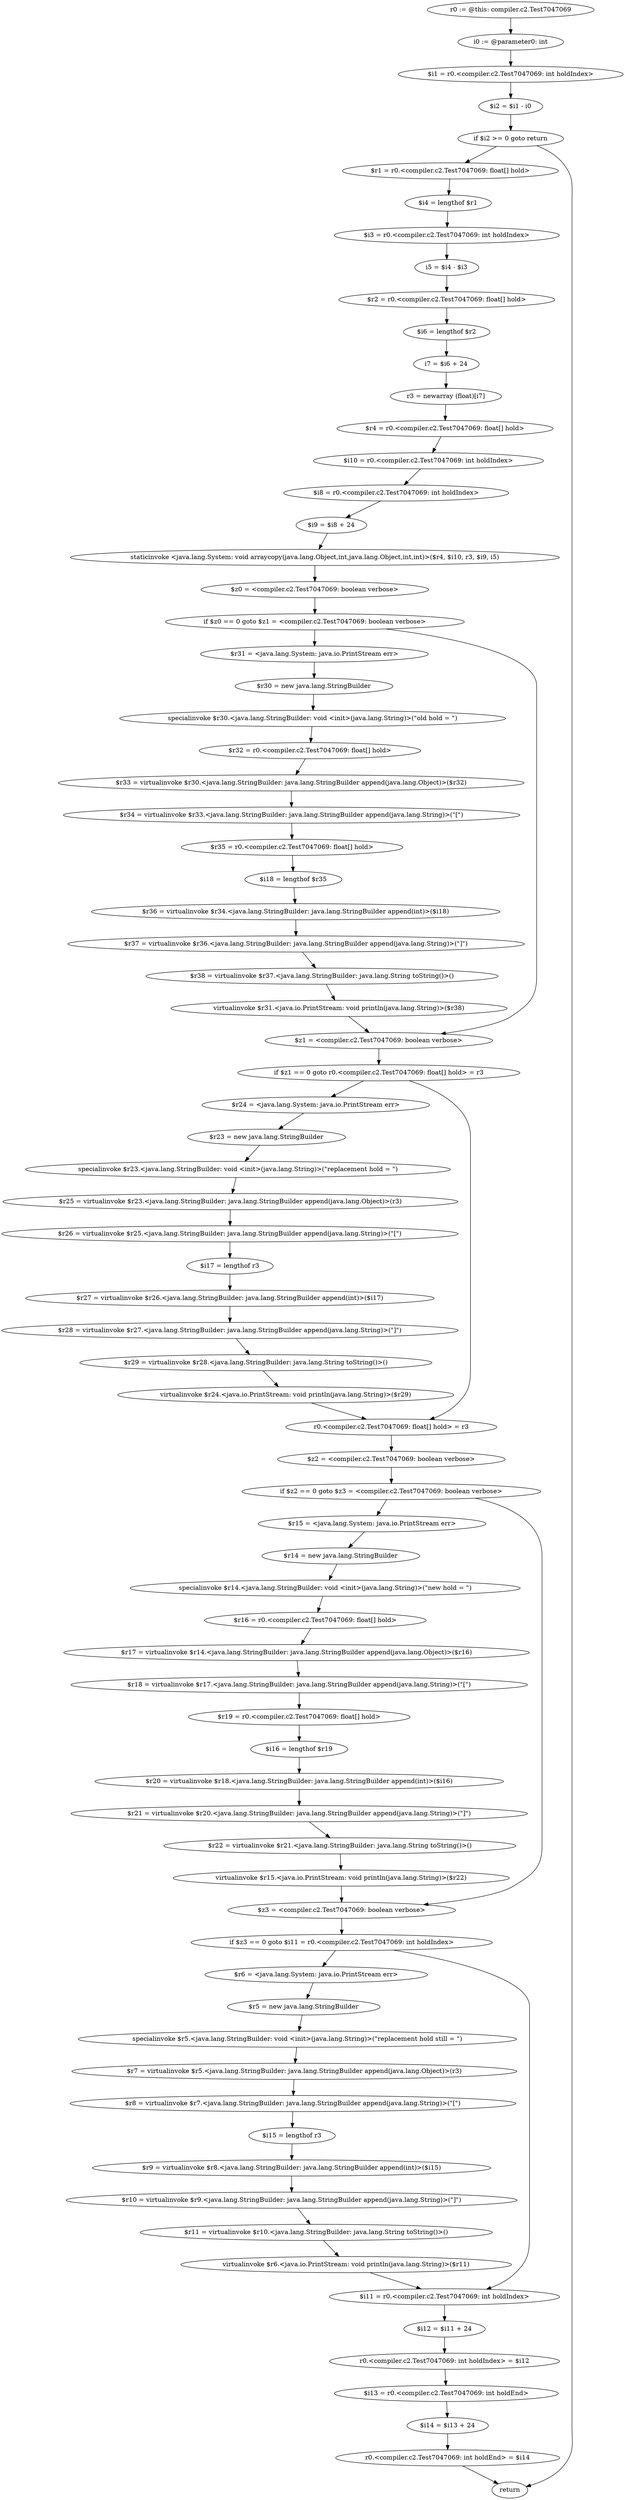 digraph "unitGraph" {
    "r0 := @this: compiler.c2.Test7047069"
    "i0 := @parameter0: int"
    "$i1 = r0.<compiler.c2.Test7047069: int holdIndex>"
    "$i2 = $i1 - i0"
    "if $i2 >= 0 goto return"
    "$r1 = r0.<compiler.c2.Test7047069: float[] hold>"
    "$i4 = lengthof $r1"
    "$i3 = r0.<compiler.c2.Test7047069: int holdIndex>"
    "i5 = $i4 - $i3"
    "$r2 = r0.<compiler.c2.Test7047069: float[] hold>"
    "$i6 = lengthof $r2"
    "i7 = $i6 + 24"
    "r3 = newarray (float)[i7]"
    "$r4 = r0.<compiler.c2.Test7047069: float[] hold>"
    "$i10 = r0.<compiler.c2.Test7047069: int holdIndex>"
    "$i8 = r0.<compiler.c2.Test7047069: int holdIndex>"
    "$i9 = $i8 + 24"
    "staticinvoke <java.lang.System: void arraycopy(java.lang.Object,int,java.lang.Object,int,int)>($r4, $i10, r3, $i9, i5)"
    "$z0 = <compiler.c2.Test7047069: boolean verbose>"
    "if $z0 == 0 goto $z1 = <compiler.c2.Test7047069: boolean verbose>"
    "$r31 = <java.lang.System: java.io.PrintStream err>"
    "$r30 = new java.lang.StringBuilder"
    "specialinvoke $r30.<java.lang.StringBuilder: void <init>(java.lang.String)>(\"old hold = \")"
    "$r32 = r0.<compiler.c2.Test7047069: float[] hold>"
    "$r33 = virtualinvoke $r30.<java.lang.StringBuilder: java.lang.StringBuilder append(java.lang.Object)>($r32)"
    "$r34 = virtualinvoke $r33.<java.lang.StringBuilder: java.lang.StringBuilder append(java.lang.String)>(\"[\")"
    "$r35 = r0.<compiler.c2.Test7047069: float[] hold>"
    "$i18 = lengthof $r35"
    "$r36 = virtualinvoke $r34.<java.lang.StringBuilder: java.lang.StringBuilder append(int)>($i18)"
    "$r37 = virtualinvoke $r36.<java.lang.StringBuilder: java.lang.StringBuilder append(java.lang.String)>(\"]\")"
    "$r38 = virtualinvoke $r37.<java.lang.StringBuilder: java.lang.String toString()>()"
    "virtualinvoke $r31.<java.io.PrintStream: void println(java.lang.String)>($r38)"
    "$z1 = <compiler.c2.Test7047069: boolean verbose>"
    "if $z1 == 0 goto r0.<compiler.c2.Test7047069: float[] hold> = r3"
    "$r24 = <java.lang.System: java.io.PrintStream err>"
    "$r23 = new java.lang.StringBuilder"
    "specialinvoke $r23.<java.lang.StringBuilder: void <init>(java.lang.String)>(\"replacement hold = \")"
    "$r25 = virtualinvoke $r23.<java.lang.StringBuilder: java.lang.StringBuilder append(java.lang.Object)>(r3)"
    "$r26 = virtualinvoke $r25.<java.lang.StringBuilder: java.lang.StringBuilder append(java.lang.String)>(\"[\")"
    "$i17 = lengthof r3"
    "$r27 = virtualinvoke $r26.<java.lang.StringBuilder: java.lang.StringBuilder append(int)>($i17)"
    "$r28 = virtualinvoke $r27.<java.lang.StringBuilder: java.lang.StringBuilder append(java.lang.String)>(\"]\")"
    "$r29 = virtualinvoke $r28.<java.lang.StringBuilder: java.lang.String toString()>()"
    "virtualinvoke $r24.<java.io.PrintStream: void println(java.lang.String)>($r29)"
    "r0.<compiler.c2.Test7047069: float[] hold> = r3"
    "$z2 = <compiler.c2.Test7047069: boolean verbose>"
    "if $z2 == 0 goto $z3 = <compiler.c2.Test7047069: boolean verbose>"
    "$r15 = <java.lang.System: java.io.PrintStream err>"
    "$r14 = new java.lang.StringBuilder"
    "specialinvoke $r14.<java.lang.StringBuilder: void <init>(java.lang.String)>(\"new hold = \")"
    "$r16 = r0.<compiler.c2.Test7047069: float[] hold>"
    "$r17 = virtualinvoke $r14.<java.lang.StringBuilder: java.lang.StringBuilder append(java.lang.Object)>($r16)"
    "$r18 = virtualinvoke $r17.<java.lang.StringBuilder: java.lang.StringBuilder append(java.lang.String)>(\"[\")"
    "$r19 = r0.<compiler.c2.Test7047069: float[] hold>"
    "$i16 = lengthof $r19"
    "$r20 = virtualinvoke $r18.<java.lang.StringBuilder: java.lang.StringBuilder append(int)>($i16)"
    "$r21 = virtualinvoke $r20.<java.lang.StringBuilder: java.lang.StringBuilder append(java.lang.String)>(\"]\")"
    "$r22 = virtualinvoke $r21.<java.lang.StringBuilder: java.lang.String toString()>()"
    "virtualinvoke $r15.<java.io.PrintStream: void println(java.lang.String)>($r22)"
    "$z3 = <compiler.c2.Test7047069: boolean verbose>"
    "if $z3 == 0 goto $i11 = r0.<compiler.c2.Test7047069: int holdIndex>"
    "$r6 = <java.lang.System: java.io.PrintStream err>"
    "$r5 = new java.lang.StringBuilder"
    "specialinvoke $r5.<java.lang.StringBuilder: void <init>(java.lang.String)>(\"replacement hold still = \")"
    "$r7 = virtualinvoke $r5.<java.lang.StringBuilder: java.lang.StringBuilder append(java.lang.Object)>(r3)"
    "$r8 = virtualinvoke $r7.<java.lang.StringBuilder: java.lang.StringBuilder append(java.lang.String)>(\"[\")"
    "$i15 = lengthof r3"
    "$r9 = virtualinvoke $r8.<java.lang.StringBuilder: java.lang.StringBuilder append(int)>($i15)"
    "$r10 = virtualinvoke $r9.<java.lang.StringBuilder: java.lang.StringBuilder append(java.lang.String)>(\"]\")"
    "$r11 = virtualinvoke $r10.<java.lang.StringBuilder: java.lang.String toString()>()"
    "virtualinvoke $r6.<java.io.PrintStream: void println(java.lang.String)>($r11)"
    "$i11 = r0.<compiler.c2.Test7047069: int holdIndex>"
    "$i12 = $i11 + 24"
    "r0.<compiler.c2.Test7047069: int holdIndex> = $i12"
    "$i13 = r0.<compiler.c2.Test7047069: int holdEnd>"
    "$i14 = $i13 + 24"
    "r0.<compiler.c2.Test7047069: int holdEnd> = $i14"
    "return"
    "r0 := @this: compiler.c2.Test7047069"->"i0 := @parameter0: int";
    "i0 := @parameter0: int"->"$i1 = r0.<compiler.c2.Test7047069: int holdIndex>";
    "$i1 = r0.<compiler.c2.Test7047069: int holdIndex>"->"$i2 = $i1 - i0";
    "$i2 = $i1 - i0"->"if $i2 >= 0 goto return";
    "if $i2 >= 0 goto return"->"$r1 = r0.<compiler.c2.Test7047069: float[] hold>";
    "if $i2 >= 0 goto return"->"return";
    "$r1 = r0.<compiler.c2.Test7047069: float[] hold>"->"$i4 = lengthof $r1";
    "$i4 = lengthof $r1"->"$i3 = r0.<compiler.c2.Test7047069: int holdIndex>";
    "$i3 = r0.<compiler.c2.Test7047069: int holdIndex>"->"i5 = $i4 - $i3";
    "i5 = $i4 - $i3"->"$r2 = r0.<compiler.c2.Test7047069: float[] hold>";
    "$r2 = r0.<compiler.c2.Test7047069: float[] hold>"->"$i6 = lengthof $r2";
    "$i6 = lengthof $r2"->"i7 = $i6 + 24";
    "i7 = $i6 + 24"->"r3 = newarray (float)[i7]";
    "r3 = newarray (float)[i7]"->"$r4 = r0.<compiler.c2.Test7047069: float[] hold>";
    "$r4 = r0.<compiler.c2.Test7047069: float[] hold>"->"$i10 = r0.<compiler.c2.Test7047069: int holdIndex>";
    "$i10 = r0.<compiler.c2.Test7047069: int holdIndex>"->"$i8 = r0.<compiler.c2.Test7047069: int holdIndex>";
    "$i8 = r0.<compiler.c2.Test7047069: int holdIndex>"->"$i9 = $i8 + 24";
    "$i9 = $i8 + 24"->"staticinvoke <java.lang.System: void arraycopy(java.lang.Object,int,java.lang.Object,int,int)>($r4, $i10, r3, $i9, i5)";
    "staticinvoke <java.lang.System: void arraycopy(java.lang.Object,int,java.lang.Object,int,int)>($r4, $i10, r3, $i9, i5)"->"$z0 = <compiler.c2.Test7047069: boolean verbose>";
    "$z0 = <compiler.c2.Test7047069: boolean verbose>"->"if $z0 == 0 goto $z1 = <compiler.c2.Test7047069: boolean verbose>";
    "if $z0 == 0 goto $z1 = <compiler.c2.Test7047069: boolean verbose>"->"$r31 = <java.lang.System: java.io.PrintStream err>";
    "if $z0 == 0 goto $z1 = <compiler.c2.Test7047069: boolean verbose>"->"$z1 = <compiler.c2.Test7047069: boolean verbose>";
    "$r31 = <java.lang.System: java.io.PrintStream err>"->"$r30 = new java.lang.StringBuilder";
    "$r30 = new java.lang.StringBuilder"->"specialinvoke $r30.<java.lang.StringBuilder: void <init>(java.lang.String)>(\"old hold = \")";
    "specialinvoke $r30.<java.lang.StringBuilder: void <init>(java.lang.String)>(\"old hold = \")"->"$r32 = r0.<compiler.c2.Test7047069: float[] hold>";
    "$r32 = r0.<compiler.c2.Test7047069: float[] hold>"->"$r33 = virtualinvoke $r30.<java.lang.StringBuilder: java.lang.StringBuilder append(java.lang.Object)>($r32)";
    "$r33 = virtualinvoke $r30.<java.lang.StringBuilder: java.lang.StringBuilder append(java.lang.Object)>($r32)"->"$r34 = virtualinvoke $r33.<java.lang.StringBuilder: java.lang.StringBuilder append(java.lang.String)>(\"[\")";
    "$r34 = virtualinvoke $r33.<java.lang.StringBuilder: java.lang.StringBuilder append(java.lang.String)>(\"[\")"->"$r35 = r0.<compiler.c2.Test7047069: float[] hold>";
    "$r35 = r0.<compiler.c2.Test7047069: float[] hold>"->"$i18 = lengthof $r35";
    "$i18 = lengthof $r35"->"$r36 = virtualinvoke $r34.<java.lang.StringBuilder: java.lang.StringBuilder append(int)>($i18)";
    "$r36 = virtualinvoke $r34.<java.lang.StringBuilder: java.lang.StringBuilder append(int)>($i18)"->"$r37 = virtualinvoke $r36.<java.lang.StringBuilder: java.lang.StringBuilder append(java.lang.String)>(\"]\")";
    "$r37 = virtualinvoke $r36.<java.lang.StringBuilder: java.lang.StringBuilder append(java.lang.String)>(\"]\")"->"$r38 = virtualinvoke $r37.<java.lang.StringBuilder: java.lang.String toString()>()";
    "$r38 = virtualinvoke $r37.<java.lang.StringBuilder: java.lang.String toString()>()"->"virtualinvoke $r31.<java.io.PrintStream: void println(java.lang.String)>($r38)";
    "virtualinvoke $r31.<java.io.PrintStream: void println(java.lang.String)>($r38)"->"$z1 = <compiler.c2.Test7047069: boolean verbose>";
    "$z1 = <compiler.c2.Test7047069: boolean verbose>"->"if $z1 == 0 goto r0.<compiler.c2.Test7047069: float[] hold> = r3";
    "if $z1 == 0 goto r0.<compiler.c2.Test7047069: float[] hold> = r3"->"$r24 = <java.lang.System: java.io.PrintStream err>";
    "if $z1 == 0 goto r0.<compiler.c2.Test7047069: float[] hold> = r3"->"r0.<compiler.c2.Test7047069: float[] hold> = r3";
    "$r24 = <java.lang.System: java.io.PrintStream err>"->"$r23 = new java.lang.StringBuilder";
    "$r23 = new java.lang.StringBuilder"->"specialinvoke $r23.<java.lang.StringBuilder: void <init>(java.lang.String)>(\"replacement hold = \")";
    "specialinvoke $r23.<java.lang.StringBuilder: void <init>(java.lang.String)>(\"replacement hold = \")"->"$r25 = virtualinvoke $r23.<java.lang.StringBuilder: java.lang.StringBuilder append(java.lang.Object)>(r3)";
    "$r25 = virtualinvoke $r23.<java.lang.StringBuilder: java.lang.StringBuilder append(java.lang.Object)>(r3)"->"$r26 = virtualinvoke $r25.<java.lang.StringBuilder: java.lang.StringBuilder append(java.lang.String)>(\"[\")";
    "$r26 = virtualinvoke $r25.<java.lang.StringBuilder: java.lang.StringBuilder append(java.lang.String)>(\"[\")"->"$i17 = lengthof r3";
    "$i17 = lengthof r3"->"$r27 = virtualinvoke $r26.<java.lang.StringBuilder: java.lang.StringBuilder append(int)>($i17)";
    "$r27 = virtualinvoke $r26.<java.lang.StringBuilder: java.lang.StringBuilder append(int)>($i17)"->"$r28 = virtualinvoke $r27.<java.lang.StringBuilder: java.lang.StringBuilder append(java.lang.String)>(\"]\")";
    "$r28 = virtualinvoke $r27.<java.lang.StringBuilder: java.lang.StringBuilder append(java.lang.String)>(\"]\")"->"$r29 = virtualinvoke $r28.<java.lang.StringBuilder: java.lang.String toString()>()";
    "$r29 = virtualinvoke $r28.<java.lang.StringBuilder: java.lang.String toString()>()"->"virtualinvoke $r24.<java.io.PrintStream: void println(java.lang.String)>($r29)";
    "virtualinvoke $r24.<java.io.PrintStream: void println(java.lang.String)>($r29)"->"r0.<compiler.c2.Test7047069: float[] hold> = r3";
    "r0.<compiler.c2.Test7047069: float[] hold> = r3"->"$z2 = <compiler.c2.Test7047069: boolean verbose>";
    "$z2 = <compiler.c2.Test7047069: boolean verbose>"->"if $z2 == 0 goto $z3 = <compiler.c2.Test7047069: boolean verbose>";
    "if $z2 == 0 goto $z3 = <compiler.c2.Test7047069: boolean verbose>"->"$r15 = <java.lang.System: java.io.PrintStream err>";
    "if $z2 == 0 goto $z3 = <compiler.c2.Test7047069: boolean verbose>"->"$z3 = <compiler.c2.Test7047069: boolean verbose>";
    "$r15 = <java.lang.System: java.io.PrintStream err>"->"$r14 = new java.lang.StringBuilder";
    "$r14 = new java.lang.StringBuilder"->"specialinvoke $r14.<java.lang.StringBuilder: void <init>(java.lang.String)>(\"new hold = \")";
    "specialinvoke $r14.<java.lang.StringBuilder: void <init>(java.lang.String)>(\"new hold = \")"->"$r16 = r0.<compiler.c2.Test7047069: float[] hold>";
    "$r16 = r0.<compiler.c2.Test7047069: float[] hold>"->"$r17 = virtualinvoke $r14.<java.lang.StringBuilder: java.lang.StringBuilder append(java.lang.Object)>($r16)";
    "$r17 = virtualinvoke $r14.<java.lang.StringBuilder: java.lang.StringBuilder append(java.lang.Object)>($r16)"->"$r18 = virtualinvoke $r17.<java.lang.StringBuilder: java.lang.StringBuilder append(java.lang.String)>(\"[\")";
    "$r18 = virtualinvoke $r17.<java.lang.StringBuilder: java.lang.StringBuilder append(java.lang.String)>(\"[\")"->"$r19 = r0.<compiler.c2.Test7047069: float[] hold>";
    "$r19 = r0.<compiler.c2.Test7047069: float[] hold>"->"$i16 = lengthof $r19";
    "$i16 = lengthof $r19"->"$r20 = virtualinvoke $r18.<java.lang.StringBuilder: java.lang.StringBuilder append(int)>($i16)";
    "$r20 = virtualinvoke $r18.<java.lang.StringBuilder: java.lang.StringBuilder append(int)>($i16)"->"$r21 = virtualinvoke $r20.<java.lang.StringBuilder: java.lang.StringBuilder append(java.lang.String)>(\"]\")";
    "$r21 = virtualinvoke $r20.<java.lang.StringBuilder: java.lang.StringBuilder append(java.lang.String)>(\"]\")"->"$r22 = virtualinvoke $r21.<java.lang.StringBuilder: java.lang.String toString()>()";
    "$r22 = virtualinvoke $r21.<java.lang.StringBuilder: java.lang.String toString()>()"->"virtualinvoke $r15.<java.io.PrintStream: void println(java.lang.String)>($r22)";
    "virtualinvoke $r15.<java.io.PrintStream: void println(java.lang.String)>($r22)"->"$z3 = <compiler.c2.Test7047069: boolean verbose>";
    "$z3 = <compiler.c2.Test7047069: boolean verbose>"->"if $z3 == 0 goto $i11 = r0.<compiler.c2.Test7047069: int holdIndex>";
    "if $z3 == 0 goto $i11 = r0.<compiler.c2.Test7047069: int holdIndex>"->"$r6 = <java.lang.System: java.io.PrintStream err>";
    "if $z3 == 0 goto $i11 = r0.<compiler.c2.Test7047069: int holdIndex>"->"$i11 = r0.<compiler.c2.Test7047069: int holdIndex>";
    "$r6 = <java.lang.System: java.io.PrintStream err>"->"$r5 = new java.lang.StringBuilder";
    "$r5 = new java.lang.StringBuilder"->"specialinvoke $r5.<java.lang.StringBuilder: void <init>(java.lang.String)>(\"replacement hold still = \")";
    "specialinvoke $r5.<java.lang.StringBuilder: void <init>(java.lang.String)>(\"replacement hold still = \")"->"$r7 = virtualinvoke $r5.<java.lang.StringBuilder: java.lang.StringBuilder append(java.lang.Object)>(r3)";
    "$r7 = virtualinvoke $r5.<java.lang.StringBuilder: java.lang.StringBuilder append(java.lang.Object)>(r3)"->"$r8 = virtualinvoke $r7.<java.lang.StringBuilder: java.lang.StringBuilder append(java.lang.String)>(\"[\")";
    "$r8 = virtualinvoke $r7.<java.lang.StringBuilder: java.lang.StringBuilder append(java.lang.String)>(\"[\")"->"$i15 = lengthof r3";
    "$i15 = lengthof r3"->"$r9 = virtualinvoke $r8.<java.lang.StringBuilder: java.lang.StringBuilder append(int)>($i15)";
    "$r9 = virtualinvoke $r8.<java.lang.StringBuilder: java.lang.StringBuilder append(int)>($i15)"->"$r10 = virtualinvoke $r9.<java.lang.StringBuilder: java.lang.StringBuilder append(java.lang.String)>(\"]\")";
    "$r10 = virtualinvoke $r9.<java.lang.StringBuilder: java.lang.StringBuilder append(java.lang.String)>(\"]\")"->"$r11 = virtualinvoke $r10.<java.lang.StringBuilder: java.lang.String toString()>()";
    "$r11 = virtualinvoke $r10.<java.lang.StringBuilder: java.lang.String toString()>()"->"virtualinvoke $r6.<java.io.PrintStream: void println(java.lang.String)>($r11)";
    "virtualinvoke $r6.<java.io.PrintStream: void println(java.lang.String)>($r11)"->"$i11 = r0.<compiler.c2.Test7047069: int holdIndex>";
    "$i11 = r0.<compiler.c2.Test7047069: int holdIndex>"->"$i12 = $i11 + 24";
    "$i12 = $i11 + 24"->"r0.<compiler.c2.Test7047069: int holdIndex> = $i12";
    "r0.<compiler.c2.Test7047069: int holdIndex> = $i12"->"$i13 = r0.<compiler.c2.Test7047069: int holdEnd>";
    "$i13 = r0.<compiler.c2.Test7047069: int holdEnd>"->"$i14 = $i13 + 24";
    "$i14 = $i13 + 24"->"r0.<compiler.c2.Test7047069: int holdEnd> = $i14";
    "r0.<compiler.c2.Test7047069: int holdEnd> = $i14"->"return";
}
